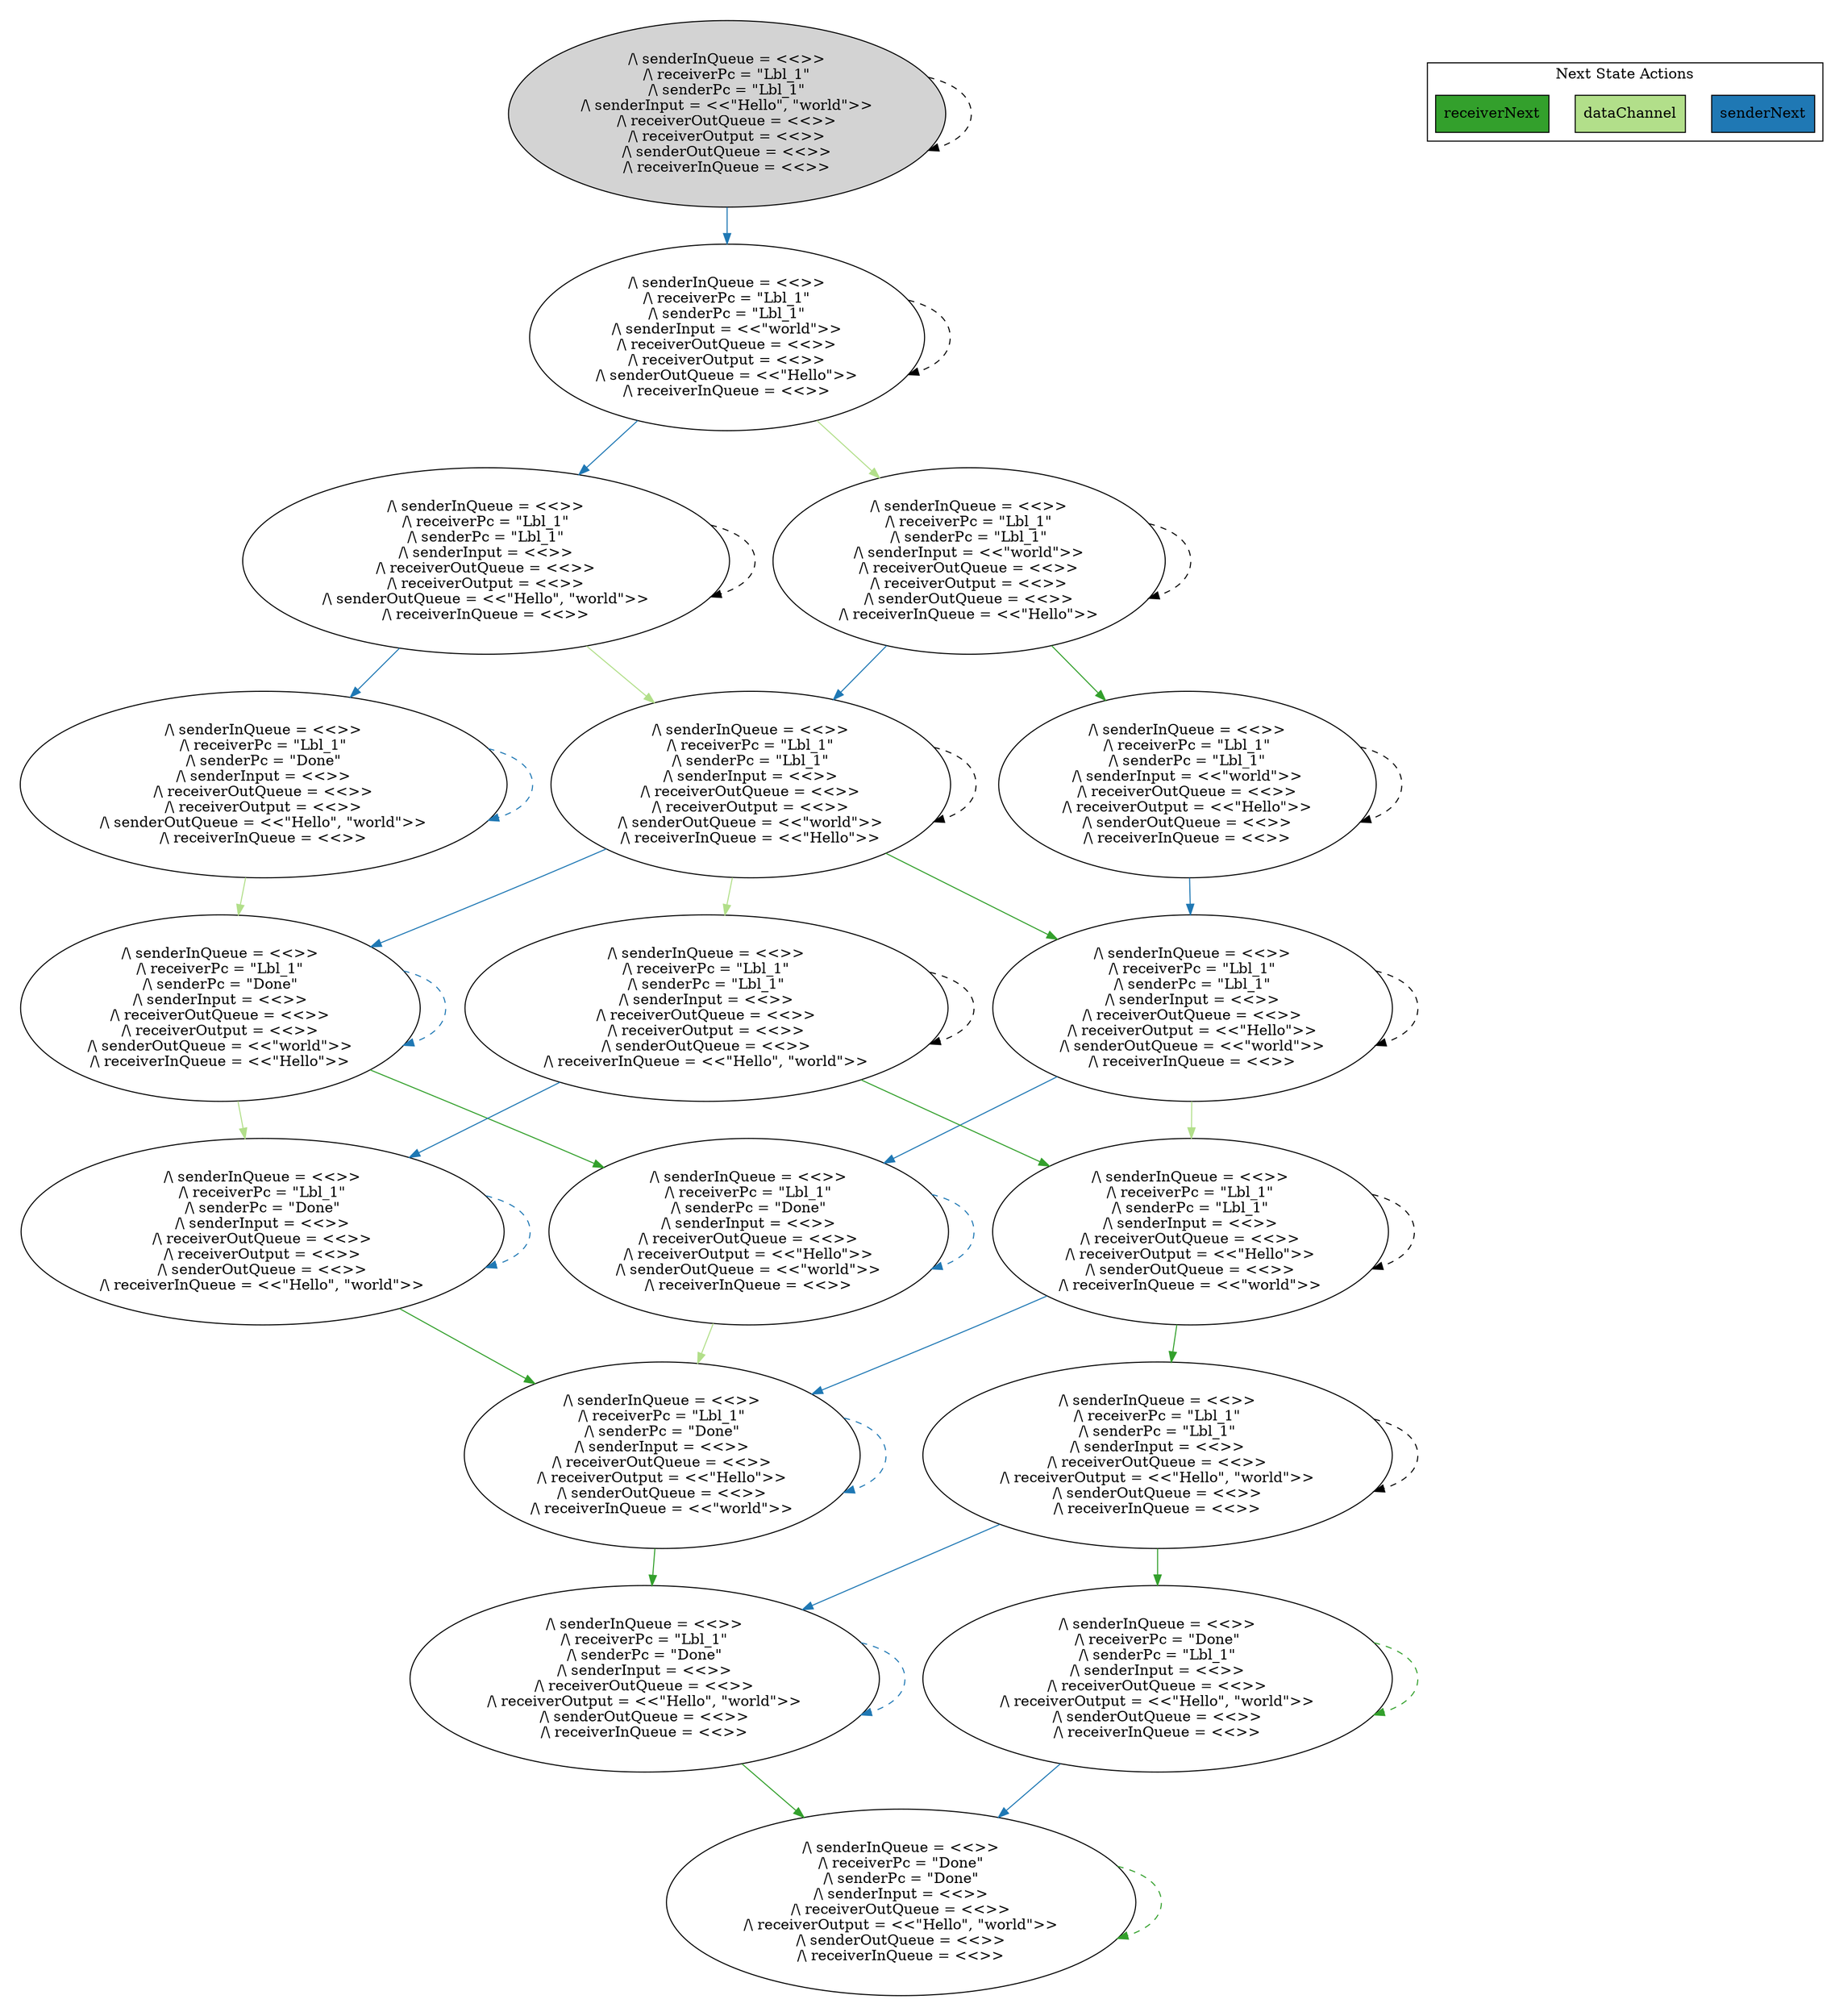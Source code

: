 strict digraph DiskGraph {
edge [colorscheme="paired12"]
nodesep=0.35;
subgraph cluster_graph {
color="white";
4006028288093865100 [label="/\\ senderInQueue = <<>>\n/\\ receiverPc = \"Lbl_1\"\n/\\ senderPc = \"Lbl_1\"\n/\\ senderInput = <<\"Hello\", \"world\">>\n/\\ receiverOutQueue = <<>>\n/\\ receiverOutput = <<>>\n/\\ senderOutQueue = <<>>\n/\\ receiverInQueue = <<>>",style = filled]
4006028288093865100 -> -6568748559917823543 [label="",color="2",fontcolor="2"];
-6568748559917823543 [label="/\\ senderInQueue = <<>>\n/\\ receiverPc = \"Lbl_1\"\n/\\ senderPc = \"Lbl_1\"\n/\\ senderInput = <<\"world\">>\n/\\ receiverOutQueue = <<>>\n/\\ receiverOutput = <<>>\n/\\ senderOutQueue = <<\"Hello\">>\n/\\ receiverInQueue = <<>>"];
4006028288093865100 -> 4006028288093865100 [style="dashed"];
-6568748559917823543 -> 1042430528389839565 [label="",color="2",fontcolor="2"];
1042430528389839565 [label="/\\ senderInQueue = <<>>\n/\\ receiverPc = \"Lbl_1\"\n/\\ senderPc = \"Lbl_1\"\n/\\ senderInput = <<>>\n/\\ receiverOutQueue = <<>>\n/\\ receiverOutput = <<>>\n/\\ senderOutQueue = <<\"Hello\", \"world\">>\n/\\ receiverInQueue = <<>>"];
-6568748559917823543 -> 5529661351479637720 [label="",color="3",fontcolor="3"];
5529661351479637720 [label="/\\ senderInQueue = <<>>\n/\\ receiverPc = \"Lbl_1\"\n/\\ senderPc = \"Lbl_1\"\n/\\ senderInput = <<\"world\">>\n/\\ receiverOutQueue = <<>>\n/\\ receiverOutput = <<>>\n/\\ senderOutQueue = <<>>\n/\\ receiverInQueue = <<\"Hello\">>"];
-6568748559917823543 -> 5529661351479637720 [label="",color="3",fontcolor="3"];
-6568748559917823543 -> -6568748559917823543 [style="dashed"];
1042430528389839565 -> -2328927315246705543 [label="",color="2",fontcolor="2"];
-2328927315246705543 [label="/\\ senderInQueue = <<>>\n/\\ receiverPc = \"Lbl_1\"\n/\\ senderPc = \"Done\"\n/\\ senderInput = <<>>\n/\\ receiverOutQueue = <<>>\n/\\ receiverOutput = <<>>\n/\\ senderOutQueue = <<\"Hello\", \"world\">>\n/\\ receiverInQueue = <<>>"];
1042430528389839565 -> 4969160541760311206 [label="",color="3",fontcolor="3"];
4969160541760311206 [label="/\\ senderInQueue = <<>>\n/\\ receiverPc = \"Lbl_1\"\n/\\ senderPc = \"Lbl_1\"\n/\\ senderInput = <<>>\n/\\ receiverOutQueue = <<>>\n/\\ receiverOutput = <<>>\n/\\ senderOutQueue = <<\"world\">>\n/\\ receiverInQueue = <<\"Hello\">>"];
1042430528389839565 -> 4969160541760311206 [label="",color="3",fontcolor="3"];
5529661351479637720 -> 4969160541760311206 [label="",color="2",fontcolor="2"];
1042430528389839565 -> 1042430528389839565 [style="dashed"];
5529661351479637720 -> 6513732201332286137 [label="",color="4",fontcolor="4"];
6513732201332286137 [label="/\\ senderInQueue = <<>>\n/\\ receiverPc = \"Lbl_1\"\n/\\ senderPc = \"Lbl_1\"\n/\\ senderInput = <<\"world\">>\n/\\ receiverOutQueue = <<>>\n/\\ receiverOutput = <<\"Hello\">>\n/\\ senderOutQueue = <<>>\n/\\ receiverInQueue = <<>>"];
-2328927315246705543 -> -2328927315246705543 [label="",color="2",fontcolor="2"];
5529661351479637720 -> 5529661351479637720 [style="dashed"];
-2328927315246705543 -> -7697627203614007022 [label="",color="3",fontcolor="3"];
-7697627203614007022 [label="/\\ senderInQueue = <<>>\n/\\ receiverPc = \"Lbl_1\"\n/\\ senderPc = \"Done\"\n/\\ senderInput = <<>>\n/\\ receiverOutQueue = <<>>\n/\\ receiverOutput = <<>>\n/\\ senderOutQueue = <<\"world\">>\n/\\ receiverInQueue = <<\"Hello\">>"];
4969160541760311206 -> -7697627203614007022 [label="",color="2",fontcolor="2"];
-2328927315246705543 -> -7697627203614007022 [label="",color="3",fontcolor="3"];
4969160541760311206 -> 3856667213452547251 [label="",color="4",fontcolor="4"];
3856667213452547251 [label="/\\ senderInQueue = <<>>\n/\\ receiverPc = \"Lbl_1\"\n/\\ senderPc = \"Lbl_1\"\n/\\ senderInput = <<>>\n/\\ receiverOutQueue = <<>>\n/\\ receiverOutput = <<\"Hello\">>\n/\\ senderOutQueue = <<\"world\">>\n/\\ receiverInQueue = <<>>"];
-2328927315246705543 -> -2328927315246705543 [style="dashed"];
4969160541760311206 -> 1727409215751476248 [label="",color="3",fontcolor="3"];
1727409215751476248 [label="/\\ senderInQueue = <<>>\n/\\ receiverPc = \"Lbl_1\"\n/\\ senderPc = \"Lbl_1\"\n/\\ senderInput = <<>>\n/\\ receiverOutQueue = <<>>\n/\\ receiverOutput = <<>>\n/\\ senderOutQueue = <<>>\n/\\ receiverInQueue = <<\"Hello\", \"world\">>"];
6513732201332286137 -> 3856667213452547251 [label="",color="2",fontcolor="2"];
4969160541760311206 -> 1727409215751476248 [label="",color="3",fontcolor="3"];
6513732201332286137 -> 6513732201332286137 [style="dashed"];
4969160541760311206 -> 4969160541760311206 [style="dashed"];
-7697627203614007022 -> -7697627203614007022 [label="",color="2",fontcolor="2"];
3856667213452547251 -> -1990824555319723513 [label="",color="2",fontcolor="2"];
-1990824555319723513 [label="/\\ senderInQueue = <<>>\n/\\ receiverPc = \"Lbl_1\"\n/\\ senderPc = \"Done\"\n/\\ senderInput = <<>>\n/\\ receiverOutQueue = <<>>\n/\\ receiverOutput = <<\"Hello\">>\n/\\ senderOutQueue = <<\"world\">>\n/\\ receiverInQueue = <<>>"];
-7697627203614007022 -> -1990824555319723513 [label="",color="4",fontcolor="4"];
-7697627203614007022 -> -4169642215004652884 [label="",color="3",fontcolor="3"];
-4169642215004652884 [label="/\\ senderInQueue = <<>>\n/\\ receiverPc = \"Lbl_1\"\n/\\ senderPc = \"Done\"\n/\\ senderInput = <<>>\n/\\ receiverOutQueue = <<>>\n/\\ receiverOutput = <<>>\n/\\ senderOutQueue = <<>>\n/\\ receiverInQueue = <<\"Hello\", \"world\">>"];
-7697627203614007022 -> -4169642215004652884 [label="",color="3",fontcolor="3"];
-7697627203614007022 -> -7697627203614007022 [style="dashed"];
1727409215751476248 -> -4169642215004652884 [label="",color="2",fontcolor="2"];
1727409215751476248 -> -7283330911547511384 [label="",color="4",fontcolor="4"];
-7283330911547511384 [label="/\\ senderInQueue = <<>>\n/\\ receiverPc = \"Lbl_1\"\n/\\ senderPc = \"Lbl_1\"\n/\\ senderInput = <<>>\n/\\ receiverOutQueue = <<>>\n/\\ receiverOutput = <<\"Hello\">>\n/\\ senderOutQueue = <<>>\n/\\ receiverInQueue = <<\"world\">>"];
1727409215751476248 -> 1727409215751476248 [style="dashed"];
-1990824555319723513 -> -1990824555319723513 [label="",color="2",fontcolor="2"];
-1990824555319723513 -> 5419766484918354716 [label="",color="3",fontcolor="3"];
5419766484918354716 [label="/\\ senderInQueue = <<>>\n/\\ receiverPc = \"Lbl_1\"\n/\\ senderPc = \"Done\"\n/\\ senderInput = <<>>\n/\\ receiverOutQueue = <<>>\n/\\ receiverOutput = <<\"Hello\">>\n/\\ senderOutQueue = <<>>\n/\\ receiverInQueue = <<\"world\">>"];
-1990824555319723513 -> 5419766484918354716 [label="",color="3",fontcolor="3"];
-1990824555319723513 -> -1990824555319723513 [style="dashed"];
-4169642215004652884 -> -4169642215004652884 [label="",color="2",fontcolor="2"];
-4169642215004652884 -> 5419766484918354716 [label="",color="4",fontcolor="4"];
-4169642215004652884 -> -4169642215004652884 [style="dashed"];
-7283330911547511384 -> 5419766484918354716 [label="",color="2",fontcolor="2"];
-7283330911547511384 -> 2196296899962612610 [label="",color="4",fontcolor="4"];
2196296899962612610 [label="/\\ senderInQueue = <<>>\n/\\ receiverPc = \"Lbl_1\"\n/\\ senderPc = \"Lbl_1\"\n/\\ senderInput = <<>>\n/\\ receiverOutQueue = <<>>\n/\\ receiverOutput = <<\"Hello\", \"world\">>\n/\\ senderOutQueue = <<>>\n/\\ receiverInQueue = <<>>"];
-7283330911547511384 -> -7283330911547511384 [style="dashed"];
5419766484918354716 -> 5419766484918354716 [label="",color="2",fontcolor="2"];
3856667213452547251 -> -7283330911547511384 [label="",color="3",fontcolor="3"];
3856667213452547251 -> -7283330911547511384 [label="",color="3",fontcolor="3"];
3856667213452547251 -> 3856667213452547251 [style="dashed"];
2196296899962612610 -> -3485687584646576842 [label="",color="2",fontcolor="2"];
-3485687584646576842 [label="/\\ senderInQueue = <<>>\n/\\ receiverPc = \"Lbl_1\"\n/\\ senderPc = \"Done\"\n/\\ senderInput = <<>>\n/\\ receiverOutQueue = <<>>\n/\\ receiverOutput = <<\"Hello\", \"world\">>\n/\\ senderOutQueue = <<>>\n/\\ receiverInQueue = <<>>"];
5419766484918354716 -> -3485687584646576842 [label="",color="4",fontcolor="4"];
2196296899962612610 -> 6122969774139838805 [label="",color="4",fontcolor="4"];
6122969774139838805 [label="/\\ senderInQueue = <<>>\n/\\ receiverPc = \"Done\"\n/\\ senderPc = \"Lbl_1\"\n/\\ senderInput = <<>>\n/\\ receiverOutQueue = <<>>\n/\\ receiverOutput = <<\"Hello\", \"world\">>\n/\\ senderOutQueue = <<>>\n/\\ receiverInQueue = <<>>"];
2196296899962612610 -> 2196296899962612610 [style="dashed"];
5419766484918354716 -> 5419766484918354716 [style="dashed"];
6122969774139838805 -> -8556714602432951318 [label="",color="2",fontcolor="2"];
-8556714602432951318 [label="/\\ senderInQueue = <<>>\n/\\ receiverPc = \"Done\"\n/\\ senderPc = \"Done\"\n/\\ senderInput = <<>>\n/\\ receiverOutQueue = <<>>\n/\\ receiverOutput = <<\"Hello\", \"world\">>\n/\\ senderOutQueue = <<>>\n/\\ receiverInQueue = <<>>"];
6122969774139838805 -> 6122969774139838805 [label="",color="4",fontcolor="4"];
6122969774139838805 -> 6122969774139838805 [style="dashed"];
-8556714602432951318 -> -8556714602432951318 [label="",color="2",fontcolor="2"];
-8556714602432951318 -> -8556714602432951318 [label="",color="4",fontcolor="4"];
-8556714602432951318 -> -8556714602432951318 [style="dashed"];
-3485687584646576842 -> -3485687584646576842 [label="",color="2",fontcolor="2"];
-3485687584646576842 -> -8556714602432951318 [label="",color="4",fontcolor="4"];
-3485687584646576842 -> -3485687584646576842 [style="dashed"];
{rank = same; 4006028288093865100;}
{rank = same; -6568748559917823543;}
{rank = same; 5529661351479637720;1042430528389839565;}
{rank = same; -2328927315246705543;4969160541760311206;6513732201332286137;}
{rank = same; -7697627203614007022;1727409215751476248;3856667213452547251;}
{rank = same; -4169642215004652884;-7283330911547511384;-1990824555319723513;}
{rank = same; 2196296899962612610;5419766484918354716;}
{rank = same; 6122969774139838805;-3485687584646576842;}
{rank = same; -8556714602432951318;}
}
subgraph cluster_legend {graph[style=bold];label = "Next State Actions" style="solid"
node [ labeljust="l",colorscheme="paired12",style=filled,shape=record ]
senderNext [label="senderNext",fillcolor=2]
dataChannel [label="dataChannel",fillcolor=3]
receiverNext [label="receiverNext",fillcolor=4]
}}